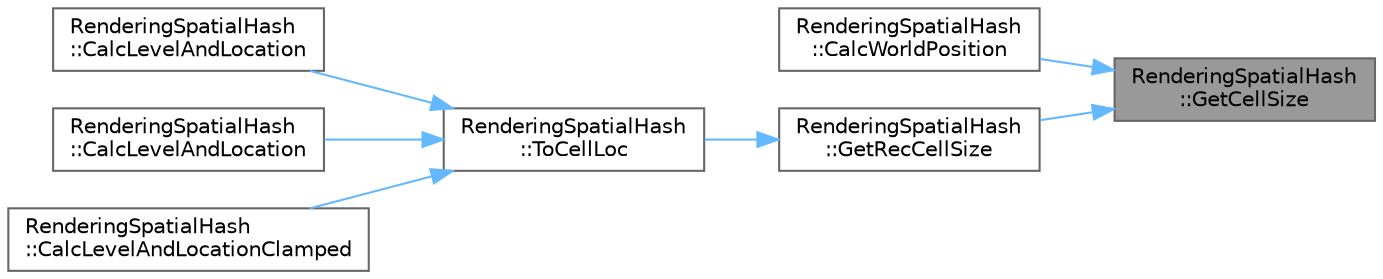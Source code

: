 digraph "RenderingSpatialHash::GetCellSize"
{
 // INTERACTIVE_SVG=YES
 // LATEX_PDF_SIZE
  bgcolor="transparent";
  edge [fontname=Helvetica,fontsize=10,labelfontname=Helvetica,labelfontsize=10];
  node [fontname=Helvetica,fontsize=10,shape=box,height=0.2,width=0.4];
  rankdir="RL";
  Node1 [id="Node000001",label="RenderingSpatialHash\l::GetCellSize",height=0.2,width=0.4,color="gray40", fillcolor="grey60", style="filled", fontcolor="black",tooltip=" "];
  Node1 -> Node2 [id="edge1_Node000001_Node000002",dir="back",color="steelblue1",style="solid",tooltip=" "];
  Node2 [id="Node000002",label="RenderingSpatialHash\l::CalcWorldPosition",height=0.2,width=0.4,color="grey40", fillcolor="white", style="filled",URL="$dd/df6/namespaceRenderingSpatialHash.html#a6f8ca87f68fe64f7f8fcc57ba9816050",tooltip=" "];
  Node1 -> Node3 [id="edge2_Node000001_Node000003",dir="back",color="steelblue1",style="solid",tooltip=" "];
  Node3 [id="Node000003",label="RenderingSpatialHash\l::GetRecCellSize",height=0.2,width=0.4,color="grey40", fillcolor="white", style="filled",URL="$dd/df6/namespaceRenderingSpatialHash.html#abb69bde79afb41729eb8a6dc6086bdc2",tooltip=" "];
  Node3 -> Node4 [id="edge3_Node000003_Node000004",dir="back",color="steelblue1",style="solid",tooltip=" "];
  Node4 [id="Node000004",label="RenderingSpatialHash\l::ToCellLoc",height=0.2,width=0.4,color="grey40", fillcolor="white", style="filled",URL="$dd/df6/namespaceRenderingSpatialHash.html#a35c9637bc496f215093ed2e49080ae04",tooltip=" "];
  Node4 -> Node5 [id="edge4_Node000004_Node000005",dir="back",color="steelblue1",style="solid",tooltip=" "];
  Node5 [id="Node000005",label="RenderingSpatialHash\l::CalcLevelAndLocation",height=0.2,width=0.4,color="grey40", fillcolor="white", style="filled",URL="$dd/df6/namespaceRenderingSpatialHash.html#a705a4d55f3b76b747556bcda248c8768",tooltip=" "];
  Node4 -> Node6 [id="edge5_Node000004_Node000006",dir="back",color="steelblue1",style="solid",tooltip=" "];
  Node6 [id="Node000006",label="RenderingSpatialHash\l::CalcLevelAndLocation",height=0.2,width=0.4,color="grey40", fillcolor="white", style="filled",URL="$dd/df6/namespaceRenderingSpatialHash.html#a695094b13a40d8a8cdc09156a076f45a",tooltip=" "];
  Node4 -> Node7 [id="edge6_Node000004_Node000007",dir="back",color="steelblue1",style="solid",tooltip=" "];
  Node7 [id="Node000007",label="RenderingSpatialHash\l::CalcLevelAndLocationClamped",height=0.2,width=0.4,color="grey40", fillcolor="white", style="filled",URL="$dd/df6/namespaceRenderingSpatialHash.html#abe7a17bde2f0e4be34747b4fdb56bb6f",tooltip=" "];
}
